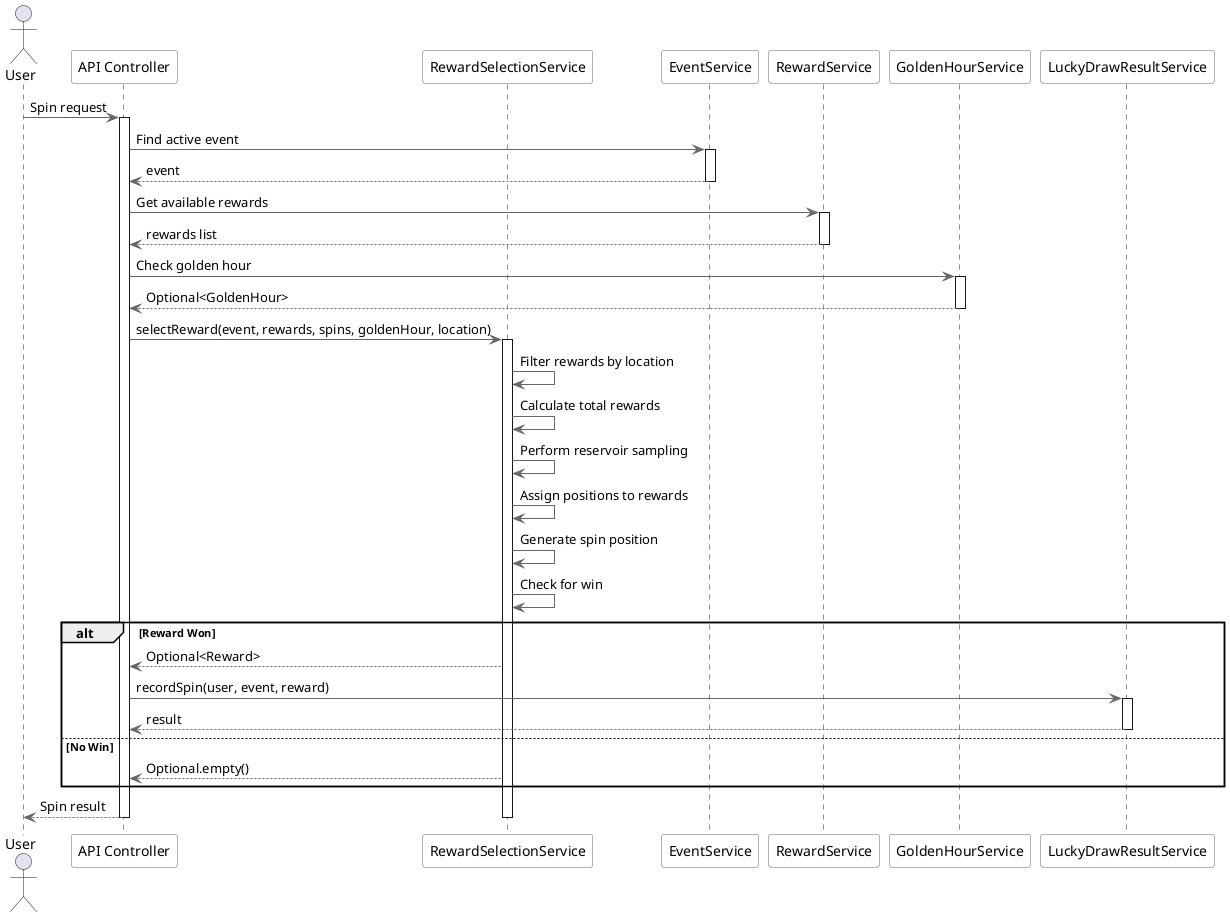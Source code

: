 @startuml Reward Selection Flow

skinparam sequence {
    ParticipantBackgroundColor white
    ParticipantBorderColor #666666
    ArrowColor #666666
}

actor User
participant "API Controller" as API
participant "RewardSelectionService" as RSS
participant "EventService" as ES
participant "RewardService" as RS
participant "GoldenHourService" as GHS
participant "LuckyDrawResultService" as LDS

User -> API: Spin request
activate API

API -> ES: Find active event
activate ES
ES --> API: event
deactivate ES

API -> RS: Get available rewards
activate RS
RS --> API: rewards list
deactivate RS

API -> GHS: Check golden hour
activate GHS
GHS --> API: Optional<GoldenHour>
deactivate GHS

API -> RSS: selectReward(event, rewards, spins, goldenHour, location)
activate RSS

RSS -> RSS: Filter rewards by location
RSS -> RSS: Calculate total rewards
RSS -> RSS: Perform reservoir sampling
RSS -> RSS: Assign positions to rewards
RSS -> RSS: Generate spin position
RSS -> RSS: Check for win

alt Reward Won
    RSS --> API: Optional<Reward>
    API -> LDS: recordSpin(user, event, reward)
    activate LDS
    LDS --> API: result
    deactivate LDS
else No Win
    RSS --> API: Optional.empty()
end

API --> User: Spin result

deactivate RSS
deactivate API

@enduml